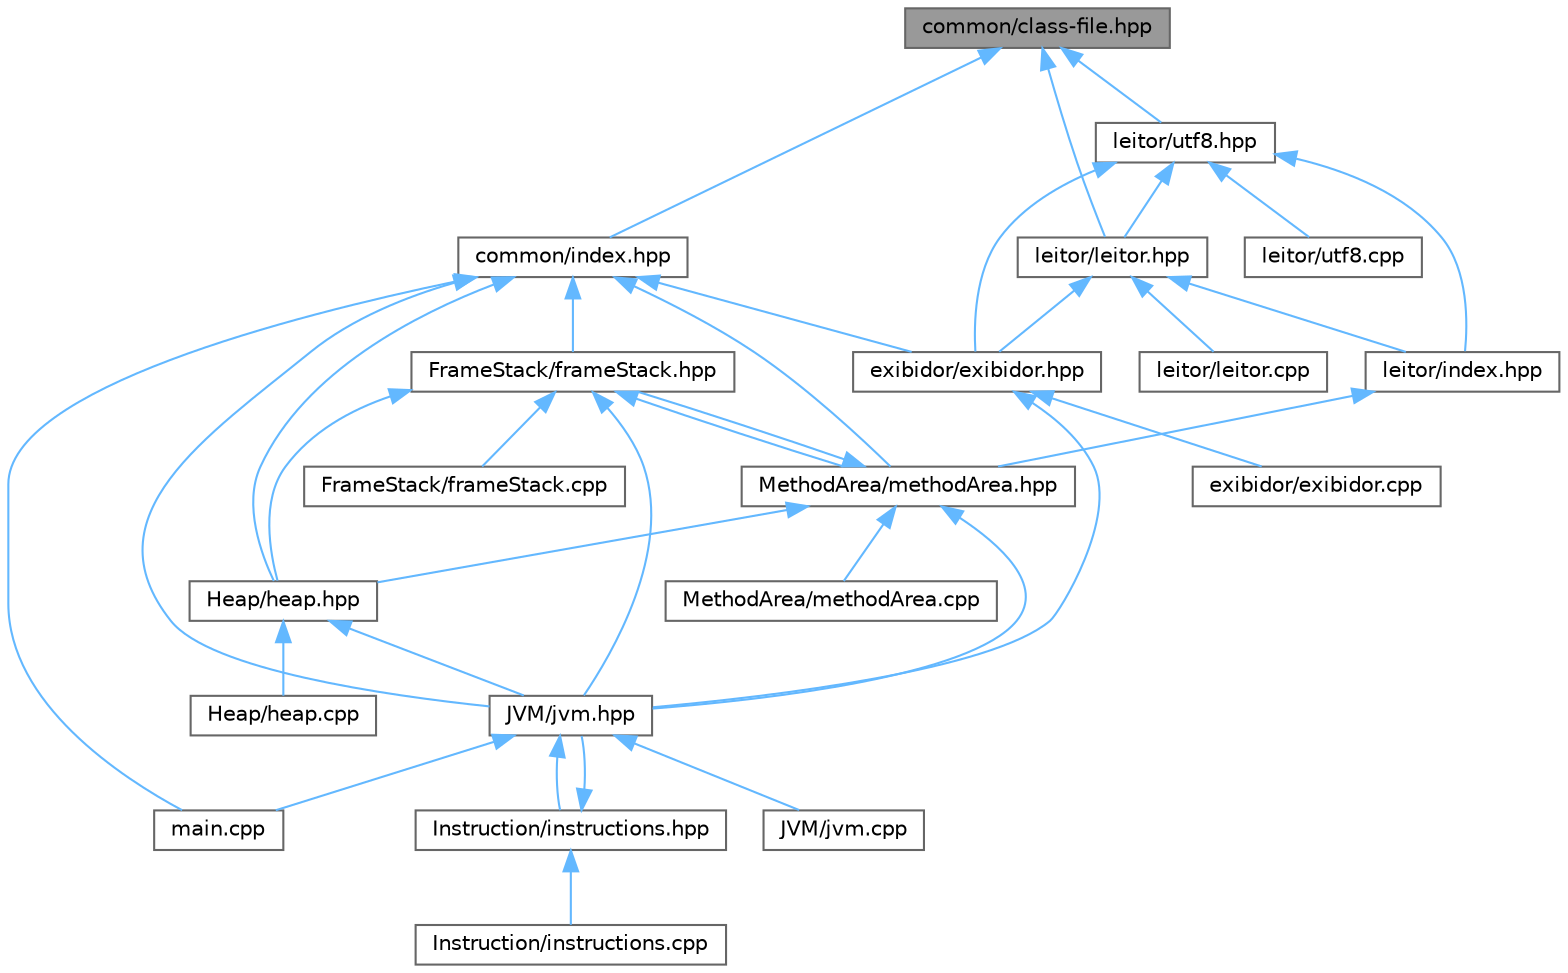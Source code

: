 digraph "common/class-file.hpp"
{
 // LATEX_PDF_SIZE
  bgcolor="transparent";
  edge [fontname=Helvetica,fontsize=10,labelfontname=Helvetica,labelfontsize=10];
  node [fontname=Helvetica,fontsize=10,shape=box,height=0.2,width=0.4];
  Node1 [id="Node000001",label="common/class-file.hpp",height=0.2,width=0.4,color="gray40", fillcolor="grey60", style="filled", fontcolor="black",tooltip=" "];
  Node1 -> Node2 [id="edge1_Node000001_Node000002",dir="back",color="steelblue1",style="solid",tooltip=" "];
  Node2 [id="Node000002",label="common/index.hpp",height=0.2,width=0.4,color="grey40", fillcolor="white", style="filled",URL="$common_2index_8hpp.html",tooltip=" "];
  Node2 -> Node3 [id="edge2_Node000002_Node000003",dir="back",color="steelblue1",style="solid",tooltip=" "];
  Node3 [id="Node000003",label="FrameStack/frameStack.hpp",height=0.2,width=0.4,color="grey40", fillcolor="white", style="filled",URL="$frameStack_8hpp.html",tooltip=" "];
  Node3 -> Node4 [id="edge3_Node000003_Node000004",dir="back",color="steelblue1",style="solid",tooltip=" "];
  Node4 [id="Node000004",label="FrameStack/frameStack.cpp",height=0.2,width=0.4,color="grey40", fillcolor="white", style="filled",URL="$frameStack_8cpp.html",tooltip=" "];
  Node3 -> Node5 [id="edge4_Node000003_Node000005",dir="back",color="steelblue1",style="solid",tooltip=" "];
  Node5 [id="Node000005",label="Heap/heap.hpp",height=0.2,width=0.4,color="grey40", fillcolor="white", style="filled",URL="$heap_8hpp.html",tooltip=" "];
  Node5 -> Node6 [id="edge5_Node000005_Node000006",dir="back",color="steelblue1",style="solid",tooltip=" "];
  Node6 [id="Node000006",label="Heap/heap.cpp",height=0.2,width=0.4,color="grey40", fillcolor="white", style="filled",URL="$heap_8cpp.html",tooltip=" "];
  Node5 -> Node7 [id="edge6_Node000005_Node000007",dir="back",color="steelblue1",style="solid",tooltip=" "];
  Node7 [id="Node000007",label="JVM/jvm.hpp",height=0.2,width=0.4,color="grey40", fillcolor="white", style="filled",URL="$jvm_8hpp.html",tooltip=" "];
  Node7 -> Node8 [id="edge7_Node000007_Node000008",dir="back",color="steelblue1",style="solid",tooltip=" "];
  Node8 [id="Node000008",label="Instruction/instructions.hpp",height=0.2,width=0.4,color="grey40", fillcolor="white", style="filled",URL="$instructions_8hpp.html",tooltip=" "];
  Node8 -> Node9 [id="edge8_Node000008_Node000009",dir="back",color="steelblue1",style="solid",tooltip=" "];
  Node9 [id="Node000009",label="Instruction/instructions.cpp",height=0.2,width=0.4,color="grey40", fillcolor="white", style="filled",URL="$instructions_8cpp.html",tooltip=" "];
  Node8 -> Node7 [id="edge9_Node000008_Node000007",dir="back",color="steelblue1",style="solid",tooltip=" "];
  Node7 -> Node10 [id="edge10_Node000007_Node000010",dir="back",color="steelblue1",style="solid",tooltip=" "];
  Node10 [id="Node000010",label="JVM/jvm.cpp",height=0.2,width=0.4,color="grey40", fillcolor="white", style="filled",URL="$jvm_8cpp.html",tooltip=" "];
  Node7 -> Node11 [id="edge11_Node000007_Node000011",dir="back",color="steelblue1",style="solid",tooltip=" "];
  Node11 [id="Node000011",label="main.cpp",height=0.2,width=0.4,color="grey40", fillcolor="white", style="filled",URL="$main_8cpp.html",tooltip=" "];
  Node3 -> Node7 [id="edge12_Node000003_Node000007",dir="back",color="steelblue1",style="solid",tooltip=" "];
  Node3 -> Node12 [id="edge13_Node000003_Node000012",dir="back",color="steelblue1",style="solid",tooltip=" "];
  Node12 [id="Node000012",label="MethodArea/methodArea.hpp",height=0.2,width=0.4,color="grey40", fillcolor="white", style="filled",URL="$methodArea_8hpp.html",tooltip=" "];
  Node12 -> Node3 [id="edge14_Node000012_Node000003",dir="back",color="steelblue1",style="solid",tooltip=" "];
  Node12 -> Node5 [id="edge15_Node000012_Node000005",dir="back",color="steelblue1",style="solid",tooltip=" "];
  Node12 -> Node7 [id="edge16_Node000012_Node000007",dir="back",color="steelblue1",style="solid",tooltip=" "];
  Node12 -> Node13 [id="edge17_Node000012_Node000013",dir="back",color="steelblue1",style="solid",tooltip=" "];
  Node13 [id="Node000013",label="MethodArea/methodArea.cpp",height=0.2,width=0.4,color="grey40", fillcolor="white", style="filled",URL="$methodArea_8cpp.html",tooltip=" "];
  Node2 -> Node5 [id="edge18_Node000002_Node000005",dir="back",color="steelblue1",style="solid",tooltip=" "];
  Node2 -> Node7 [id="edge19_Node000002_Node000007",dir="back",color="steelblue1",style="solid",tooltip=" "];
  Node2 -> Node12 [id="edge20_Node000002_Node000012",dir="back",color="steelblue1",style="solid",tooltip=" "];
  Node2 -> Node14 [id="edge21_Node000002_Node000014",dir="back",color="steelblue1",style="solid",tooltip=" "];
  Node14 [id="Node000014",label="exibidor/exibidor.hpp",height=0.2,width=0.4,color="grey40", fillcolor="white", style="filled",URL="$exibidor_8hpp.html",tooltip=" "];
  Node14 -> Node7 [id="edge22_Node000014_Node000007",dir="back",color="steelblue1",style="solid",tooltip=" "];
  Node14 -> Node15 [id="edge23_Node000014_Node000015",dir="back",color="steelblue1",style="solid",tooltip=" "];
  Node15 [id="Node000015",label="exibidor/exibidor.cpp",height=0.2,width=0.4,color="grey40", fillcolor="white", style="filled",URL="$exibidor_8cpp.html",tooltip=" "];
  Node2 -> Node11 [id="edge24_Node000002_Node000011",dir="back",color="steelblue1",style="solid",tooltip=" "];
  Node1 -> Node16 [id="edge25_Node000001_Node000016",dir="back",color="steelblue1",style="solid",tooltip=" "];
  Node16 [id="Node000016",label="leitor/leitor.hpp",height=0.2,width=0.4,color="grey40", fillcolor="white", style="filled",URL="$leitor_8hpp.html",tooltip=" "];
  Node16 -> Node14 [id="edge26_Node000016_Node000014",dir="back",color="steelblue1",style="solid",tooltip=" "];
  Node16 -> Node17 [id="edge27_Node000016_Node000017",dir="back",color="steelblue1",style="solid",tooltip=" "];
  Node17 [id="Node000017",label="leitor/index.hpp",height=0.2,width=0.4,color="grey40", fillcolor="white", style="filled",URL="$leitor_2index_8hpp.html",tooltip=" "];
  Node17 -> Node12 [id="edge28_Node000017_Node000012",dir="back",color="steelblue1",style="solid",tooltip=" "];
  Node16 -> Node18 [id="edge29_Node000016_Node000018",dir="back",color="steelblue1",style="solid",tooltip=" "];
  Node18 [id="Node000018",label="leitor/leitor.cpp",height=0.2,width=0.4,color="grey40", fillcolor="white", style="filled",URL="$leitor_8cpp.html",tooltip=" "];
  Node1 -> Node19 [id="edge30_Node000001_Node000019",dir="back",color="steelblue1",style="solid",tooltip=" "];
  Node19 [id="Node000019",label="leitor/utf8.hpp",height=0.2,width=0.4,color="grey40", fillcolor="white", style="filled",URL="$utf8_8hpp.html",tooltip=" "];
  Node19 -> Node14 [id="edge31_Node000019_Node000014",dir="back",color="steelblue1",style="solid",tooltip=" "];
  Node19 -> Node17 [id="edge32_Node000019_Node000017",dir="back",color="steelblue1",style="solid",tooltip=" "];
  Node19 -> Node16 [id="edge33_Node000019_Node000016",dir="back",color="steelblue1",style="solid",tooltip=" "];
  Node19 -> Node20 [id="edge34_Node000019_Node000020",dir="back",color="steelblue1",style="solid",tooltip=" "];
  Node20 [id="Node000020",label="leitor/utf8.cpp",height=0.2,width=0.4,color="grey40", fillcolor="white", style="filled",URL="$utf8_8cpp.html",tooltip=" "];
}
